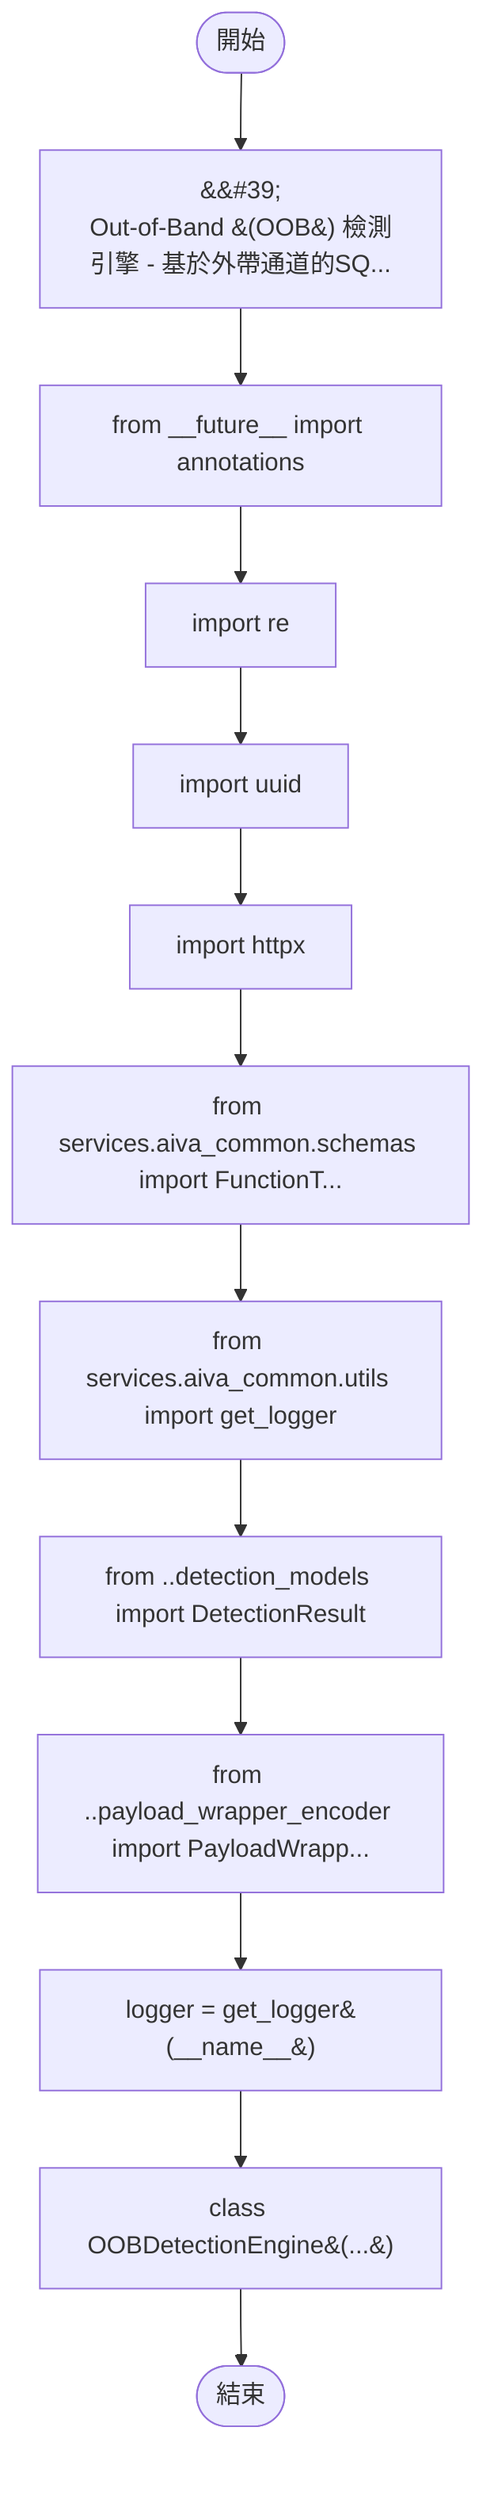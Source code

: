 flowchart TB
    n1([開始])
    n2([結束])
    n3[&amp;&#35;39;\nOut-of-Band &#40;OOB&#41; 檢測引擎 - 基於外帶通道的SQ...]
    n4[from __future__ import annotations]
    n5[import re]
    n6[import uuid]
    n7[import httpx]
    n8[from services.aiva_common.schemas import FunctionT...]
    n9[from services.aiva_common.utils import get_logger]
    n10[from ..detection_models import DetectionResult]
    n11[from ..payload_wrapper_encoder import PayloadWrapp...]
    n12[logger = get_logger&#40;__name__&#41;]
    n13[class OOBDetectionEngine&#40;...&#41;]
    n1 --> n3
    n3 --> n4
    n4 --> n5
    n5 --> n6
    n6 --> n7
    n7 --> n8
    n8 --> n9
    n9 --> n10
    n10 --> n11
    n11 --> n12
    n12 --> n13
    n13 --> n2